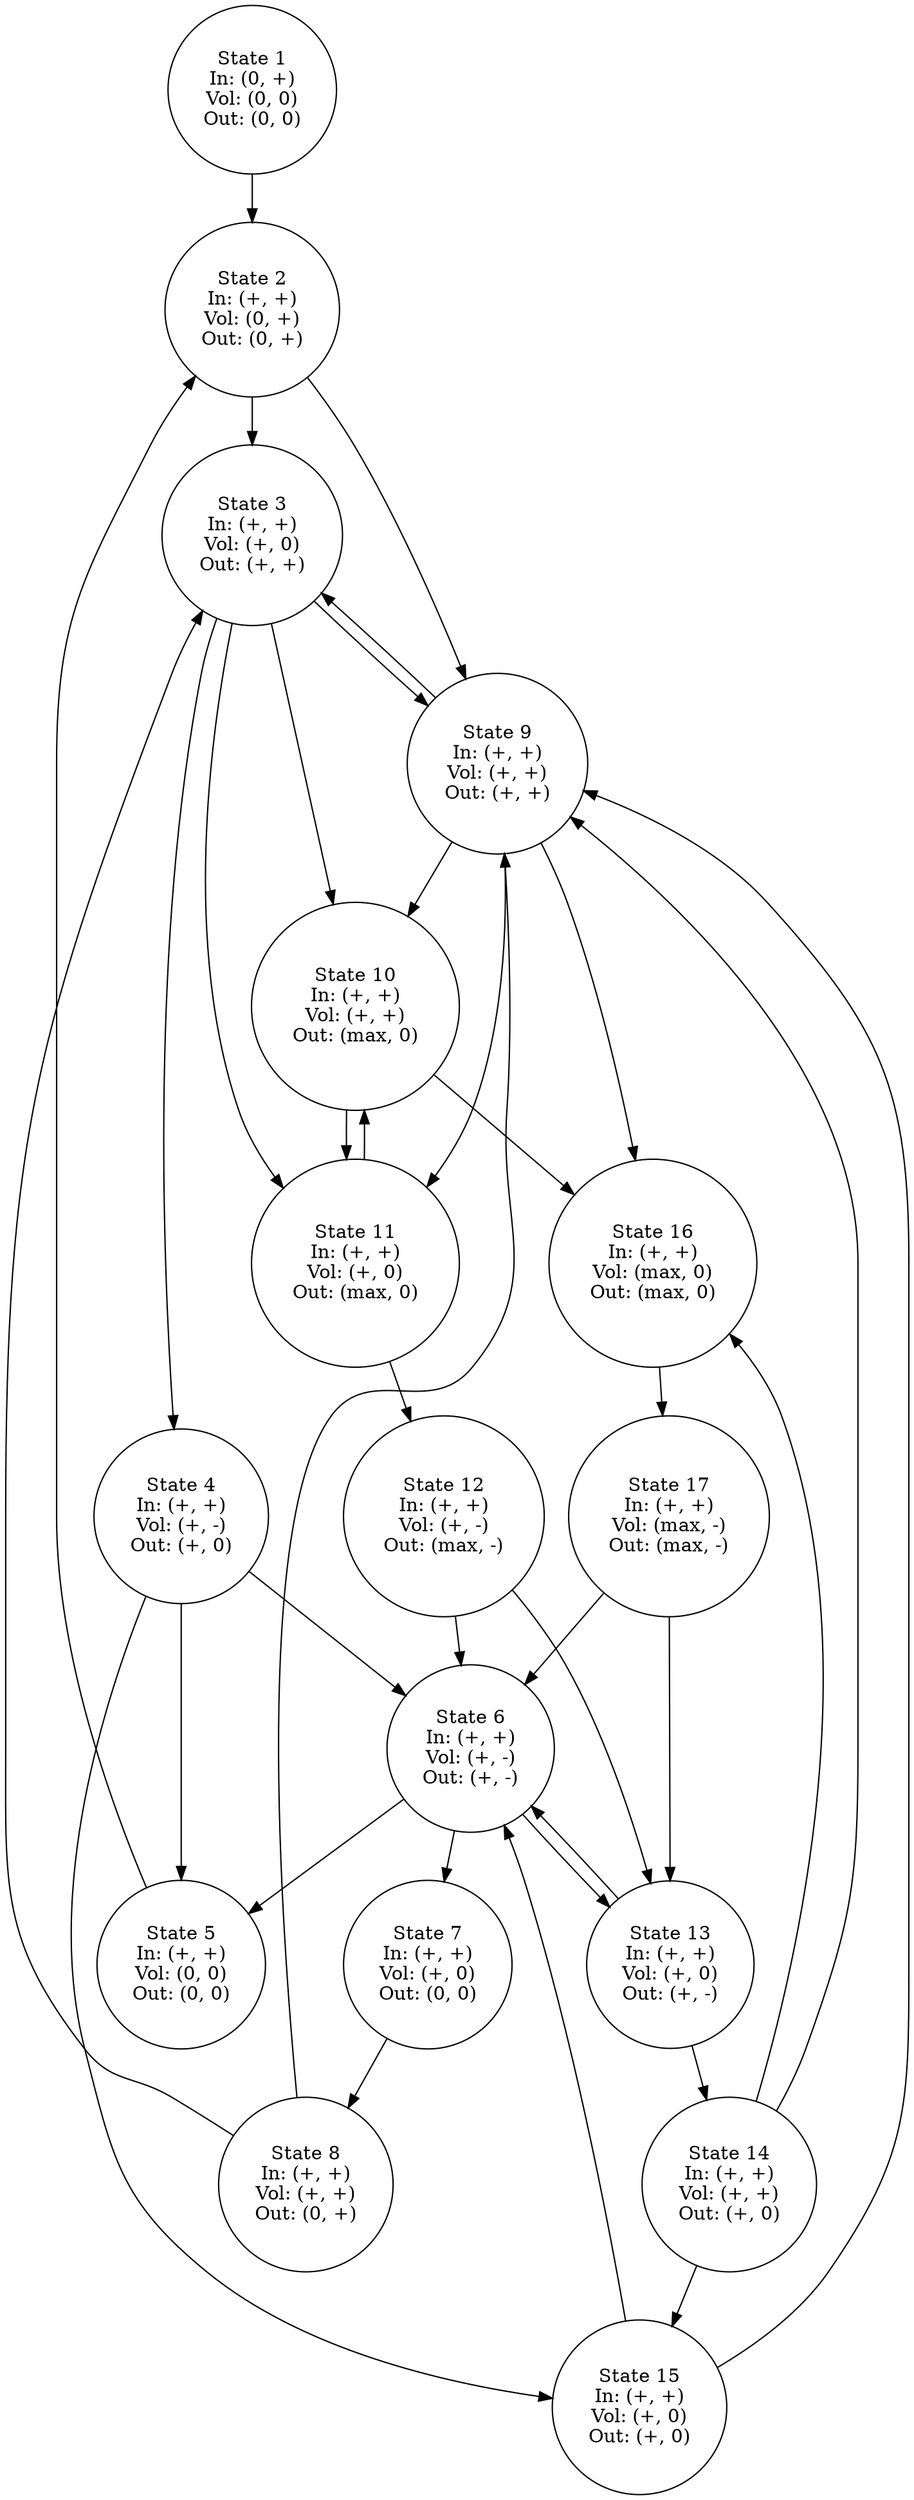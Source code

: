 strict digraph "" {
	graph [normalize=True,
		overlap=False,
		sep=1.2,
		smoothing=avg_dist,
		splines=True
	];
	node [label="\N",
		shape=circle
	];
	inflow_0_3_outflow_0_2_volume_0_2_	 [label="State 1
In: (0, +)
Vol: (0, 0)
Out: (0, 0)",
		tooltip="debugging_trace:
  correspondence_valid: true
  extreme_valid: true
  valid: true
derivatives:
- In will go up from 0
- Vol will \
stay at 0
- Out will stay at 0
state:
  inflow:
    derivative: POSITIVE
    magnitude: ZERO
  outflow:
    derivative: NEUTRAL
    \
magnitude: ZERO
  volume:
    derivative: NEUTRAL
    magnitude: ZERO
type: container
"];
	inflow_1_3_outflow_0_3_volume_0_3_	 [label="State 2
In: (+, +)
Vol: (0, +)
Out: (0, +)",
		tooltip="debugging_trace:
  correspondence_valid: true
  extreme_valid: true
  valid: true
derivatives:
- In may go up from +
- Vol will \
go up from 0
- Out will go up from 0
state:
  inflow:
    derivative: POSITIVE
    magnitude: PLUS
  outflow:
    derivative: POSITIVE
    \
magnitude: ZERO
  volume:
    derivative: POSITIVE
    magnitude: ZERO
type: container
"];
	inflow_0_3_outflow_0_2_volume_0_2_ -> inflow_1_3_outflow_0_3_volume_0_3_	 [tooltip="a:
  debugging_trace:
    correspondence_valid: true
    extreme_valid: true
    valid: true
  derivatives:
  - In will go up from \
0
  - Vol will stay at 0
  - Out will stay at 0
  state:
    inflow:
      derivative: POSITIVE
      magnitude: ZERO
    outflow:
      \
derivative: NEUTRAL
      magnitude: ZERO
    volume:
      derivative: NEUTRAL
      magnitude: ZERO
  type: container
b:
  debugging_\
trace:
    correspondence_valid: true
    extreme_valid: true
    valid: true
  derivatives:
  - In may go up from +
  - Vol will \
go up from 0
  - Out will go up from 0
  state:
    inflow:
      derivative: POSITIVE
      magnitude: PLUS
    outflow:
      \
derivative: POSITIVE
      magnitude: ZERO
    volume:
      derivative: POSITIVE
      magnitude: ZERO
  type: container
debugging_\
trace:
  continuous_valid: true
  derivative_valid: false
  magnitude_valid: true
  not_equal_valid: true
  point_range_valid: true
  \
transition_valid: true
"];
	inflow_1_3_outflow_1_3_volume_1_2_	 [label="State 3
In: (+, +)
Vol: (+, 0)
Out: (+, +)",
		tooltip="debugging_trace:
  correspondence_valid: true
  extreme_valid: true
  valid: true
derivatives:
- In may go up from +
- Vol will \
stay at +
- Out may go up from +
state:
  inflow:
    derivative: POSITIVE
    magnitude: PLUS
  outflow:
    derivative: POSITIVE
    \
magnitude: PLUS
  volume:
    derivative: NEUTRAL
    magnitude: PLUS
type: container
"];
	inflow_1_3_outflow_0_3_volume_0_3_ -> inflow_1_3_outflow_1_3_volume_1_2_	 [tooltip="a:
  debugging_trace:
    correspondence_valid: true
    extreme_valid: true
    valid: true
  derivatives:
  - In may go up from +
  \
- Vol will go up from 0
  - Out will go up from 0
  state:
    inflow:
      derivative: POSITIVE
      magnitude: PLUS
    outflow:
      \
derivative: POSITIVE
      magnitude: ZERO
    volume:
      derivative: POSITIVE
      magnitude: ZERO
  type: container
b:
  debugging_\
trace:
    correspondence_valid: true
    extreme_valid: true
    valid: true
  derivatives:
  - In may go up from +
  - Vol will \
stay at +
  - Out may go up from +
  state:
    inflow:
      derivative: POSITIVE
      magnitude: PLUS
    outflow:
      derivative: \
POSITIVE
      magnitude: PLUS
    volume:
      derivative: NEUTRAL
      magnitude: PLUS
  type: container
debugging_trace:
  \
continuous_valid: true
  derivative_valid: false
  magnitude_valid: true
  not_equal_valid: true
  point_range_valid: true
  transition_\
valid: true
"];
	inflow_1_3_outflow_1_3_volume_1_3_	 [label="State 9
In: (+, +)
Vol: (+, +)
Out: (+, +)",
		tooltip="debugging_trace:
  correspondence_valid: true
  extreme_valid: true
  valid: true
derivatives:
- In may go up from +
- Vol may go \
up from +
- Out may go up from +
state:
  inflow:
    derivative: POSITIVE
    magnitude: PLUS
  outflow:
    derivative: POSITIVE
    \
magnitude: PLUS
  volume:
    derivative: POSITIVE
    magnitude: PLUS
type: container
"];
	inflow_1_3_outflow_0_3_volume_0_3_ -> inflow_1_3_outflow_1_3_volume_1_3_	 [tooltip="a:
  debugging_trace:
    correspondence_valid: true
    extreme_valid: true
    valid: true
  derivatives:
  - In may go up from +
  \
- Vol will go up from 0
  - Out will go up from 0
  state:
    inflow:
      derivative: POSITIVE
      magnitude: PLUS
    outflow:
      \
derivative: POSITIVE
      magnitude: ZERO
    volume:
      derivative: POSITIVE
      magnitude: ZERO
  type: container
b:
  debugging_\
trace:
    correspondence_valid: true
    extreme_valid: true
    valid: true
  derivatives:
  - In may go up from +
  - Vol may \
go up from +
  - Out may go up from +
  state:
    inflow:
      derivative: POSITIVE
      magnitude: PLUS
    outflow:
      derivative: \
POSITIVE
      magnitude: PLUS
    volume:
      derivative: POSITIVE
      magnitude: PLUS
  type: container
debugging_trace:
  \
continuous_valid: true
  derivative_valid: true
  magnitude_valid: true
  not_equal_valid: true
  point_range_valid: true
  transition_\
valid: true
"];
	inflow_1_3_outflow_1_2_volume_1_1_	 [label="State 4
In: (+, +)
Vol: (+, -)
Out: (+, 0)",
		tooltip="debugging_trace:
  correspondence_valid: true
  extreme_valid: true
  valid: true
derivatives:
- In may go up from +
- Vol may go \
down from +
- Out will stay at +
state:
  inflow:
    derivative: POSITIVE
    magnitude: PLUS
  outflow:
    derivative: NEUTRAL
    \
magnitude: PLUS
  volume:
    derivative: NEGATIVE
    magnitude: PLUS
type: container
"];
	inflow_1_3_outflow_1_3_volume_1_2_ -> inflow_1_3_outflow_1_2_volume_1_1_	 [tooltip="a:
  debugging_trace:
    correspondence_valid: true
    extreme_valid: true
    valid: true
  derivatives:
  - In may go up from +
  \
- Vol will stay at +
  - Out may go up from +
  state:
    inflow:
      derivative: POSITIVE
      magnitude: PLUS
    outflow:
      \
derivative: POSITIVE
      magnitude: PLUS
    volume:
      derivative: NEUTRAL
      magnitude: PLUS
  type: container
b:
  debugging_\
trace:
    correspondence_valid: true
    extreme_valid: true
    valid: true
  derivatives:
  - In may go up from +
  - Vol may \
go down from +
  - Out will stay at +
  state:
    inflow:
      derivative: POSITIVE
      magnitude: PLUS
    outflow:
      derivative: \
NEUTRAL
      magnitude: PLUS
    volume:
      derivative: NEGATIVE
      magnitude: PLUS
  type: container
debugging_trace:
  \
continuous_valid: true
  derivative_valid: false
  magnitude_valid: true
  not_equal_valid: true
  point_range_valid: true
  transition_\
valid: true
"];
	inflow_1_3_outflow_1_3_volume_1_2_ -> inflow_1_3_outflow_1_3_volume_1_3_	 [tooltip="a:
  debugging_trace:
    correspondence_valid: true
    extreme_valid: true
    valid: true
  derivatives:
  - In may go up from +
  \
- Vol will stay at +
  - Out may go up from +
  state:
    inflow:
      derivative: POSITIVE
      magnitude: PLUS
    outflow:
      \
derivative: POSITIVE
      magnitude: PLUS
    volume:
      derivative: NEUTRAL
      magnitude: PLUS
  type: container
b:
  debugging_\
trace:
    correspondence_valid: true
    extreme_valid: true
    valid: true
  derivatives:
  - In may go up from +
  - Vol may \
go up from +
  - Out may go up from +
  state:
    inflow:
      derivative: POSITIVE
      magnitude: PLUS
    outflow:
      derivative: \
POSITIVE
      magnitude: PLUS
    volume:
      derivative: POSITIVE
      magnitude: PLUS
  type: container
debugging_trace:
  \
continuous_valid: true
  derivative_valid: true
  magnitude_valid: true
  not_equal_valid: true
  point_range_valid: true
  transition_\
valid: true
"];
	inflow_1_3_outflow_2_2_volume_1_3_	 [label="State 10
In: (+, +)
Vol: (+, +)
Out: (max, 0)",
		tooltip="debugging_trace:
  correspondence_valid: false
  extreme_valid: true
  valid: false
derivatives:
- In may go up from +
- Vol may \
go up from +
- Out will stay at max
state:
  inflow:
    derivative: POSITIVE
    magnitude: PLUS
  outflow:
    derivative: NEUTRAL
    \
magnitude: MAX
  volume:
    derivative: POSITIVE
    magnitude: PLUS
type: container
"];
	inflow_1_3_outflow_1_3_volume_1_2_ -> inflow_1_3_outflow_2_2_volume_1_3_	 [tooltip="a:
  debugging_trace:
    correspondence_valid: true
    extreme_valid: true
    valid: true
  derivatives:
  - In may go up from +
  \
- Vol will stay at +
  - Out may go up from +
  state:
    inflow:
      derivative: POSITIVE
      magnitude: PLUS
    outflow:
      \
derivative: POSITIVE
      magnitude: PLUS
    volume:
      derivative: NEUTRAL
      magnitude: PLUS
  type: container
b:
  debugging_\
trace:
    correspondence_valid: false
    extreme_valid: true
    valid: false
  derivatives:
  - In may go up from +
  - Vol may \
go up from +
  - Out will stay at max
  state:
    inflow:
      derivative: POSITIVE
      magnitude: PLUS
    outflow:
      derivative: \
NEUTRAL
      magnitude: MAX
    volume:
      derivative: POSITIVE
      magnitude: PLUS
  type: container
debugging_trace:
  continuous_\
valid: true
  derivative_valid: false
  magnitude_valid: true
  not_equal_valid: true
  point_range_valid: true
  transition_valid: \
true
"];
	inflow_1_3_outflow_2_2_volume_1_2_	 [label="State 11
In: (+, +)
Vol: (+, 0)
Out: (max, 0)",
		tooltip="debugging_trace:
  correspondence_valid: false
  extreme_valid: true
  valid: false
derivatives:
- In may go up from +
- Vol will \
stay at +
- Out will stay at max
state:
  inflow:
    derivative: POSITIVE
    magnitude: PLUS
  outflow:
    derivative: NEUTRAL
    \
magnitude: MAX
  volume:
    derivative: NEUTRAL
    magnitude: PLUS
type: container
"];
	inflow_1_3_outflow_1_3_volume_1_2_ -> inflow_1_3_outflow_2_2_volume_1_2_	 [tooltip="a:
  debugging_trace:
    correspondence_valid: true
    extreme_valid: true
    valid: true
  derivatives:
  - In may go up from +
  \
- Vol will stay at +
  - Out may go up from +
  state:
    inflow:
      derivative: POSITIVE
      magnitude: PLUS
    outflow:
      \
derivative: POSITIVE
      magnitude: PLUS
    volume:
      derivative: NEUTRAL
      magnitude: PLUS
  type: container
b:
  debugging_\
trace:
    correspondence_valid: false
    extreme_valid: true
    valid: false
  derivatives:
  - In may go up from +
  - Vol will \
stay at +
  - Out will stay at max
  state:
    inflow:
      derivative: POSITIVE
      magnitude: PLUS
    outflow:
      derivative: \
NEUTRAL
      magnitude: MAX
    volume:
      derivative: NEUTRAL
      magnitude: PLUS
  type: container
debugging_trace:
  continuous_\
valid: true
  derivative_valid: false
  magnitude_valid: true
  not_equal_valid: true
  point_range_valid: true
  transition_valid: \
true
"];
	inflow_1_3_outflow_0_2_volume_0_2_	 [label="State 5
In: (+, +)
Vol: (0, 0)
Out: (0, 0)",
		tooltip="debugging_trace:
  correspondence_valid: true
  extreme_valid: true
  valid: true
derivatives:
- In may go up from +
- Vol will \
stay at 0
- Out will stay at 0
state:
  inflow:
    derivative: POSITIVE
    magnitude: PLUS
  outflow:
    derivative: NEUTRAL
    \
magnitude: ZERO
  volume:
    derivative: NEUTRAL
    magnitude: ZERO
type: container
"];
	inflow_1_3_outflow_1_2_volume_1_1_ -> inflow_1_3_outflow_0_2_volume_0_2_	 [tooltip="a:
  debugging_trace:
    correspondence_valid: true
    extreme_valid: true
    valid: true
  derivatives:
  - In may go up from +
  \
- Vol may go down from +
  - Out will stay at +
  state:
    inflow:
      derivative: POSITIVE
      magnitude: PLUS
    outflow:
      \
derivative: NEUTRAL
      magnitude: PLUS
    volume:
      derivative: NEGATIVE
      magnitude: PLUS
  type: container
b:
  debugging_\
trace:
    correspondence_valid: true
    extreme_valid: true
    valid: true
  derivatives:
  - In may go up from +
  - Vol will \
stay at 0
  - Out will stay at 0
  state:
    inflow:
      derivative: POSITIVE
      magnitude: PLUS
    outflow:
      derivative: \
NEUTRAL
      magnitude: ZERO
    volume:
      derivative: NEUTRAL
      magnitude: ZERO
  type: container
debugging_trace:
  continuous_\
valid: true
  derivative_valid: true
  magnitude_valid: false
  not_equal_valid: true
  point_range_valid: true
  transition_valid: \
true
"];
	inflow_1_3_outflow_1_1_volume_1_1_	 [label="State 6
In: (+, +)
Vol: (+, -)
Out: (+, -)",
		tooltip="debugging_trace:
  correspondence_valid: true
  extreme_valid: true
  valid: true
derivatives:
- In may go up from +
- Vol may go \
down from +
- Out may go down from +
state:
  inflow:
    derivative: POSITIVE
    magnitude: PLUS
  outflow:
    derivative: NEGATIVE
    \
magnitude: PLUS
  volume:
    derivative: NEGATIVE
    magnitude: PLUS
type: container
"];
	inflow_1_3_outflow_1_2_volume_1_1_ -> inflow_1_3_outflow_1_1_volume_1_1_	 [tooltip="a:
  debugging_trace:
    correspondence_valid: true
    extreme_valid: true
    valid: true
  derivatives:
  - In may go up from +
  \
- Vol may go down from +
  - Out will stay at +
  state:
    inflow:
      derivative: POSITIVE
      magnitude: PLUS
    outflow:
      \
derivative: NEUTRAL
      magnitude: PLUS
    volume:
      derivative: NEGATIVE
      magnitude: PLUS
  type: container
b:
  debugging_\
trace:
    correspondence_valid: true
    extreme_valid: true
    valid: true
  derivatives:
  - In may go up from +
  - Vol may \
go down from +
  - Out may go down from +
  state:
    inflow:
      derivative: POSITIVE
      magnitude: PLUS
    outflow:
      \
derivative: NEGATIVE
      magnitude: PLUS
    volume:
      derivative: NEGATIVE
      magnitude: PLUS
  type: container
debugging_\
trace:
  continuous_valid: true
  derivative_valid: false
  magnitude_valid: true
  not_equal_valid: true
  point_range_valid: true
  \
transition_valid: true
"];
	inflow_1_3_outflow_1_2_volume_1_2_	 [label="State 15
In: (+, +)
Vol: (+, 0)
Out: (+, 0)",
		tooltip="debugging_trace:
  correspondence_valid: true
  extreme_valid: true
  valid: true
derivatives:
- In may go up from +
- Vol will \
stay at +
- Out will stay at +
state:
  inflow:
    derivative: POSITIVE
    magnitude: PLUS
  outflow:
    derivative: NEUTRAL
    \
magnitude: PLUS
  volume:
    derivative: NEUTRAL
    magnitude: PLUS
type: container
"];
	inflow_1_3_outflow_1_2_volume_1_1_ -> inflow_1_3_outflow_1_2_volume_1_2_	 [tooltip="a:
  debugging_trace:
    correspondence_valid: true
    extreme_valid: true
    valid: true
  derivatives:
  - In may go up from +
  \
- Vol may go down from +
  - Out will stay at +
  state:
    inflow:
      derivative: POSITIVE
      magnitude: PLUS
    outflow:
      \
derivative: NEUTRAL
      magnitude: PLUS
    volume:
      derivative: NEGATIVE
      magnitude: PLUS
  type: container
b:
  debugging_\
trace:
    correspondence_valid: true
    extreme_valid: true
    valid: true
  derivatives:
  - In may go up from +
  - Vol will \
stay at +
  - Out will stay at +
  state:
    inflow:
      derivative: POSITIVE
      magnitude: PLUS
    outflow:
      derivative: \
NEUTRAL
      magnitude: PLUS
    volume:
      derivative: NEUTRAL
      magnitude: PLUS
  type: container
debugging_trace:
  continuous_\
valid: true
  derivative_valid: true
  magnitude_valid: true
  not_equal_valid: true
  point_range_valid: true
  transition_valid: \
true
"];
	inflow_1_3_outflow_0_2_volume_0_2_ -> inflow_1_3_outflow_0_3_volume_0_3_	 [tooltip="a:
  debugging_trace:
    correspondence_valid: true
    extreme_valid: true
    valid: true
  derivatives:
  - In may go up from +
  \
- Vol will stay at 0
  - Out will stay at 0
  state:
    inflow:
      derivative: POSITIVE
      magnitude: PLUS
    outflow:
      \
derivative: NEUTRAL
      magnitude: ZERO
    volume:
      derivative: NEUTRAL
      magnitude: ZERO
  type: container
b:
  debugging_\
trace:
    correspondence_valid: true
    extreme_valid: true
    valid: true
  derivatives:
  - In may go up from +
  - Vol will \
go up from 0
  - Out will go up from 0
  state:
    inflow:
      derivative: POSITIVE
      magnitude: PLUS
    outflow:
      \
derivative: POSITIVE
      magnitude: ZERO
    volume:
      derivative: POSITIVE
      magnitude: ZERO
  type: container
debugging_\
trace:
  continuous_valid: true
  derivative_valid: false
  magnitude_valid: true
  not_equal_valid: true
  point_range_valid: true
  \
transition_valid: true
"];
	inflow_1_3_outflow_1_1_volume_1_1_ -> inflow_1_3_outflow_0_2_volume_0_2_	 [tooltip="a:
  debugging_trace:
    correspondence_valid: true
    extreme_valid: true
    valid: true
  derivatives:
  - In may go up from +
  \
- Vol may go down from +
  - Out may go down from +
  state:
    inflow:
      derivative: POSITIVE
      magnitude: PLUS
    outflow:
      \
derivative: NEGATIVE
      magnitude: PLUS
    volume:
      derivative: NEGATIVE
      magnitude: PLUS
  type: container
b:
  debugging_\
trace:
    correspondence_valid: true
    extreme_valid: true
    valid: true
  derivatives:
  - In may go up from +
  - Vol will \
stay at 0
  - Out will stay at 0
  state:
    inflow:
      derivative: POSITIVE
      magnitude: PLUS
    outflow:
      derivative: \
NEUTRAL
      magnitude: ZERO
    volume:
      derivative: NEUTRAL
      magnitude: ZERO
  type: container
debugging_trace:
  continuous_\
valid: true
  derivative_valid: false
  magnitude_valid: true
  not_equal_valid: true
  point_range_valid: true
  transition_valid: \
true
"];
	inflow_1_3_outflow_0_2_volume_1_2_	 [label="State 7
In: (+, +)
Vol: (+, 0)
Out: (0, 0)",
		tooltip="debugging_trace:
  correspondence_valid: false
  extreme_valid: true
  valid: false
derivatives:
- In may go up from +
- Vol will \
stay at +
- Out will stay at 0
state:
  inflow:
    derivative: POSITIVE
    magnitude: PLUS
  outflow:
    derivative: NEUTRAL
    \
magnitude: ZERO
  volume:
    derivative: NEUTRAL
    magnitude: PLUS
type: container
"];
	inflow_1_3_outflow_1_1_volume_1_1_ -> inflow_1_3_outflow_0_2_volume_1_2_	 [tooltip="a:
  debugging_trace:
    correspondence_valid: true
    extreme_valid: true
    valid: true
  derivatives:
  - In may go up from +
  \
- Vol may go down from +
  - Out may go down from +
  state:
    inflow:
      derivative: POSITIVE
      magnitude: PLUS
    outflow:
      \
derivative: NEGATIVE
      magnitude: PLUS
    volume:
      derivative: NEGATIVE
      magnitude: PLUS
  type: container
b:
  debugging_\
trace:
    correspondence_valid: false
    extreme_valid: true
    valid: false
  derivatives:
  - In may go up from +
  - Vol will \
stay at +
  - Out will stay at 0
  state:
    inflow:
      derivative: POSITIVE
      magnitude: PLUS
    outflow:
      derivative: \
NEUTRAL
      magnitude: ZERO
    volume:
      derivative: NEUTRAL
      magnitude: PLUS
  type: container
debugging_trace:
  continuous_\
valid: true
  derivative_valid: false
  magnitude_valid: true
  not_equal_valid: true
  point_range_valid: true
  transition_valid: \
true
"];
	inflow_1_3_outflow_1_1_volume_1_2_	 [label="State 13
In: (+, +)
Vol: (+, 0)
Out: (+, -)",
		tooltip="debugging_trace:
  correspondence_valid: true
  extreme_valid: true
  valid: true
derivatives:
- In may go up from +
- Vol will \
stay at +
- Out may go down from +
state:
  inflow:
    derivative: POSITIVE
    magnitude: PLUS
  outflow:
    derivative: NEGATIVE
    \
magnitude: PLUS
  volume:
    derivative: NEUTRAL
    magnitude: PLUS
type: container
"];
	inflow_1_3_outflow_1_1_volume_1_1_ -> inflow_1_3_outflow_1_1_volume_1_2_	 [tooltip="a:
  debugging_trace:
    correspondence_valid: true
    extreme_valid: true
    valid: true
  derivatives:
  - In may go up from +
  \
- Vol may go down from +
  - Out may go down from +
  state:
    inflow:
      derivative: POSITIVE
      magnitude: PLUS
    outflow:
      \
derivative: NEGATIVE
      magnitude: PLUS
    volume:
      derivative: NEGATIVE
      magnitude: PLUS
  type: container
b:
  debugging_\
trace:
    correspondence_valid: true
    extreme_valid: true
    valid: true
  derivatives:
  - In may go up from +
  - Vol will \
stay at +
  - Out may go down from +
  state:
    inflow:
      derivative: POSITIVE
      magnitude: PLUS
    outflow:
      derivative: \
NEGATIVE
      magnitude: PLUS
    volume:
      derivative: NEUTRAL
      magnitude: PLUS
  type: container
debugging_trace:
  \
continuous_valid: true
  derivative_valid: true
  magnitude_valid: true
  not_equal_valid: true
  point_range_valid: true
  transition_\
valid: true
"];
	inflow_1_3_outflow_0_3_volume_1_3_	 [label="State 8
In: (+, +)
Vol: (+, +)
Out: (0, +)",
		tooltip="debugging_trace:
  correspondence_valid: false
  extreme_valid: true
  valid: false
derivatives:
- In may go up from +
- Vol may \
go up from +
- Out will go up from 0
state:
  inflow:
    derivative: POSITIVE
    magnitude: PLUS
  outflow:
    derivative: POSITIVE
    \
magnitude: ZERO
  volume:
    derivative: POSITIVE
    magnitude: PLUS
type: container
"];
	inflow_1_3_outflow_0_2_volume_1_2_ -> inflow_1_3_outflow_0_3_volume_1_3_	 [tooltip="a:
  debugging_trace:
    correspondence_valid: false
    extreme_valid: true
    valid: false
  derivatives:
  - In may go up from +
  \
- Vol will stay at +
  - Out will stay at 0
  state:
    inflow:
      derivative: POSITIVE
      magnitude: PLUS
    outflow:
      \
derivative: NEUTRAL
      magnitude: ZERO
    volume:
      derivative: NEUTRAL
      magnitude: PLUS
  type: container
b:
  debugging_\
trace:
    correspondence_valid: false
    extreme_valid: true
    valid: false
  derivatives:
  - In may go up from +
  - Vol may \
go up from +
  - Out will go up from 0
  state:
    inflow:
      derivative: POSITIVE
      magnitude: PLUS
    outflow:
      \
derivative: POSITIVE
      magnitude: ZERO
    volume:
      derivative: POSITIVE
      magnitude: PLUS
  type: container
debugging_\
trace:
  continuous_valid: true
  derivative_valid: false
  magnitude_valid: true
  not_equal_valid: true
  point_range_valid: true
  \
transition_valid: true
"];
	inflow_1_3_outflow_0_3_volume_1_3_ -> inflow_1_3_outflow_1_3_volume_1_2_	 [tooltip="a:
  debugging_trace:
    correspondence_valid: false
    extreme_valid: true
    valid: false
  derivatives:
  - In may go up from +
  \
- Vol may go up from +
  - Out will go up from 0
  state:
    inflow:
      derivative: POSITIVE
      magnitude: PLUS
    outflow:
      \
derivative: POSITIVE
      magnitude: ZERO
    volume:
      derivative: POSITIVE
      magnitude: PLUS
  type: container
b:
  debugging_\
trace:
    correspondence_valid: true
    extreme_valid: true
    valid: true
  derivatives:
  - In may go up from +
  - Vol will \
stay at +
  - Out may go up from +
  state:
    inflow:
      derivative: POSITIVE
      magnitude: PLUS
    outflow:
      derivative: \
POSITIVE
      magnitude: PLUS
    volume:
      derivative: NEUTRAL
      magnitude: PLUS
  type: container
debugging_trace:
  \
continuous_valid: true
  derivative_valid: false
  magnitude_valid: true
  not_equal_valid: true
  point_range_valid: true
  transition_\
valid: true
"];
	inflow_1_3_outflow_0_3_volume_1_3_ -> inflow_1_3_outflow_1_3_volume_1_3_	 [tooltip="a:
  debugging_trace:
    correspondence_valid: false
    extreme_valid: true
    valid: false
  derivatives:
  - In may go up from +
  \
- Vol may go up from +
  - Out will go up from 0
  state:
    inflow:
      derivative: POSITIVE
      magnitude: PLUS
    outflow:
      \
derivative: POSITIVE
      magnitude: ZERO
    volume:
      derivative: POSITIVE
      magnitude: PLUS
  type: container
b:
  debugging_\
trace:
    correspondence_valid: true
    extreme_valid: true
    valid: true
  derivatives:
  - In may go up from +
  - Vol may \
go up from +
  - Out may go up from +
  state:
    inflow:
      derivative: POSITIVE
      magnitude: PLUS
    outflow:
      derivative: \
POSITIVE
      magnitude: PLUS
    volume:
      derivative: POSITIVE
      magnitude: PLUS
  type: container
debugging_trace:
  \
continuous_valid: true
  derivative_valid: true
  magnitude_valid: true
  not_equal_valid: true
  point_range_valid: true
  transition_\
valid: true
"];
	inflow_1_3_outflow_1_3_volume_1_3_ -> inflow_1_3_outflow_1_3_volume_1_2_	 [tooltip="a:
  debugging_trace:
    correspondence_valid: true
    extreme_valid: true
    valid: true
  derivatives:
  - In may go up from +
  \
- Vol may go up from +
  - Out may go up from +
  state:
    inflow:
      derivative: POSITIVE
      magnitude: PLUS
    outflow:
      \
derivative: POSITIVE
      magnitude: PLUS
    volume:
      derivative: POSITIVE
      magnitude: PLUS
  type: container
b:
  debugging_\
trace:
    correspondence_valid: true
    extreme_valid: true
    valid: true
  derivatives:
  - In may go up from +
  - Vol will \
stay at +
  - Out may go up from +
  state:
    inflow:
      derivative: POSITIVE
      magnitude: PLUS
    outflow:
      derivative: \
POSITIVE
      magnitude: PLUS
    volume:
      derivative: NEUTRAL
      magnitude: PLUS
  type: container
debugging_trace:
  \
continuous_valid: true
  derivative_valid: true
  magnitude_valid: true
  not_equal_valid: true
  point_range_valid: true
  transition_\
valid: true
"];
	inflow_1_3_outflow_1_3_volume_1_3_ -> inflow_1_3_outflow_2_2_volume_1_3_	 [tooltip="a:
  debugging_trace:
    correspondence_valid: true
    extreme_valid: true
    valid: true
  derivatives:
  - In may go up from +
  \
- Vol may go up from +
  - Out may go up from +
  state:
    inflow:
      derivative: POSITIVE
      magnitude: PLUS
    outflow:
      \
derivative: POSITIVE
      magnitude: PLUS
    volume:
      derivative: POSITIVE
      magnitude: PLUS
  type: container
b:
  debugging_\
trace:
    correspondence_valid: false
    extreme_valid: true
    valid: false
  derivatives:
  - In may go up from +
  - Vol may \
go up from +
  - Out will stay at max
  state:
    inflow:
      derivative: POSITIVE
      magnitude: PLUS
    outflow:
      derivative: \
NEUTRAL
      magnitude: MAX
    volume:
      derivative: POSITIVE
      magnitude: PLUS
  type: container
debugging_trace:
  continuous_\
valid: true
  derivative_valid: false
  magnitude_valid: true
  not_equal_valid: true
  point_range_valid: true
  transition_valid: \
true
"];
	inflow_1_3_outflow_1_3_volume_1_3_ -> inflow_1_3_outflow_2_2_volume_1_2_	 [tooltip="a:
  debugging_trace:
    correspondence_valid: true
    extreme_valid: true
    valid: true
  derivatives:
  - In may go up from +
  \
- Vol may go up from +
  - Out may go up from +
  state:
    inflow:
      derivative: POSITIVE
      magnitude: PLUS
    outflow:
      \
derivative: POSITIVE
      magnitude: PLUS
    volume:
      derivative: POSITIVE
      magnitude: PLUS
  type: container
b:
  debugging_\
trace:
    correspondence_valid: false
    extreme_valid: true
    valid: false
  derivatives:
  - In may go up from +
  - Vol will \
stay at +
  - Out will stay at max
  state:
    inflow:
      derivative: POSITIVE
      magnitude: PLUS
    outflow:
      derivative: \
NEUTRAL
      magnitude: MAX
    volume:
      derivative: NEUTRAL
      magnitude: PLUS
  type: container
debugging_trace:
  continuous_\
valid: true
  derivative_valid: false
  magnitude_valid: true
  not_equal_valid: true
  point_range_valid: true
  transition_valid: \
true
"];
	inflow_1_3_outflow_2_2_volume_2_2_	 [label="State 16
In: (+, +)
Vol: (max, 0)
Out: (max, 0)",
		tooltip="debugging_trace:
  correspondence_valid: true
  extreme_valid: true
  valid: true
derivatives:
- In may go up from +
- Vol will \
stay at max
- Out will stay at max
state:
  inflow:
    derivative: POSITIVE
    magnitude: PLUS
  outflow:
    derivative: NEUTRAL
    \
magnitude: MAX
  volume:
    derivative: NEUTRAL
    magnitude: MAX
type: container
"];
	inflow_1_3_outflow_1_3_volume_1_3_ -> inflow_1_3_outflow_2_2_volume_2_2_	 [tooltip="a:
  debugging_trace:
    correspondence_valid: true
    extreme_valid: true
    valid: true
  derivatives:
  - In may go up from +
  \
- Vol may go up from +
  - Out may go up from +
  state:
    inflow:
      derivative: POSITIVE
      magnitude: PLUS
    outflow:
      \
derivative: POSITIVE
      magnitude: PLUS
    volume:
      derivative: POSITIVE
      magnitude: PLUS
  type: container
b:
  debugging_\
trace:
    correspondence_valid: true
    extreme_valid: true
    valid: true
  derivatives:
  - In may go up from +
  - Vol will \
stay at max
  - Out will stay at max
  state:
    inflow:
      derivative: POSITIVE
      magnitude: PLUS
    outflow:
      derivative: \
NEUTRAL
      magnitude: MAX
    volume:
      derivative: NEUTRAL
      magnitude: MAX
  type: container
debugging_trace:
  continuous_\
valid: true
  derivative_valid: false
  magnitude_valid: true
  not_equal_valid: true
  point_range_valid: true
  transition_valid: \
true
"];
	inflow_1_3_outflow_2_2_volume_1_3_ -> inflow_1_3_outflow_2_2_volume_1_2_	 [tooltip="a:
  debugging_trace:
    correspondence_valid: false
    extreme_valid: true
    valid: false
  derivatives:
  - In may go up from +
  \
- Vol may go up from +
  - Out will stay at max
  state:
    inflow:
      derivative: POSITIVE
      magnitude: PLUS
    outflow:
      \
derivative: NEUTRAL
      magnitude: MAX
    volume:
      derivative: POSITIVE
      magnitude: PLUS
  type: container
b:
  debugging_\
trace:
    correspondence_valid: false
    extreme_valid: true
    valid: false
  derivatives:
  - In may go up from +
  - Vol will \
stay at +
  - Out will stay at max
  state:
    inflow:
      derivative: POSITIVE
      magnitude: PLUS
    outflow:
      derivative: \
NEUTRAL
      magnitude: MAX
    volume:
      derivative: NEUTRAL
      magnitude: PLUS
  type: container
debugging_trace:
  continuous_\
valid: true
  derivative_valid: true
  magnitude_valid: true
  not_equal_valid: true
  point_range_valid: true
  transition_valid: \
true
"];
	inflow_1_3_outflow_2_2_volume_1_3_ -> inflow_1_3_outflow_2_2_volume_2_2_	 [tooltip="a:
  debugging_trace:
    correspondence_valid: false
    extreme_valid: true
    valid: false
  derivatives:
  - In may go up from +
  \
- Vol may go up from +
  - Out will stay at max
  state:
    inflow:
      derivative: POSITIVE
      magnitude: PLUS
    outflow:
      \
derivative: NEUTRAL
      magnitude: MAX
    volume:
      derivative: POSITIVE
      magnitude: PLUS
  type: container
b:
  debugging_\
trace:
    correspondence_valid: true
    extreme_valid: true
    valid: true
  derivatives:
  - In may go up from +
  - Vol will \
stay at max
  - Out will stay at max
  state:
    inflow:
      derivative: POSITIVE
      magnitude: PLUS
    outflow:
      derivative: \
NEUTRAL
      magnitude: MAX
    volume:
      derivative: NEUTRAL
      magnitude: MAX
  type: container
debugging_trace:
  continuous_\
valid: true
  derivative_valid: true
  magnitude_valid: true
  not_equal_valid: true
  point_range_valid: true
  transition_valid: \
true
"];
	inflow_1_3_outflow_2_2_volume_1_2_ -> inflow_1_3_outflow_2_2_volume_1_3_	 [tooltip="a:
  debugging_trace:
    correspondence_valid: false
    extreme_valid: true
    valid: false
  derivatives:
  - In may go up from +
  \
- Vol will stay at +
  - Out will stay at max
  state:
    inflow:
      derivative: POSITIVE
      magnitude: PLUS
    outflow:
      \
derivative: NEUTRAL
      magnitude: MAX
    volume:
      derivative: NEUTRAL
      magnitude: PLUS
  type: container
b:
  debugging_\
trace:
    correspondence_valid: false
    extreme_valid: true
    valid: false
  derivatives:
  - In may go up from +
  - Vol may \
go up from +
  - Out will stay at max
  state:
    inflow:
      derivative: POSITIVE
      magnitude: PLUS
    outflow:
      derivative: \
NEUTRAL
      magnitude: MAX
    volume:
      derivative: POSITIVE
      magnitude: PLUS
  type: container
debugging_trace:
  continuous_\
valid: true
  derivative_valid: true
  magnitude_valid: true
  not_equal_valid: true
  point_range_valid: true
  transition_valid: \
true
"];
	inflow_1_3_outflow_2_1_volume_1_1_	 [label="State 12
In: (+, +)
Vol: (+, -)
Out: (max, -)",
		tooltip="debugging_trace:
  correspondence_valid: false
  extreme_valid: true
  valid: false
derivatives:
- In may go up from +
- Vol may \
go down from +
- Out will go down from max
state:
  inflow:
    derivative: POSITIVE
    magnitude: PLUS
  outflow:
    derivative: \
NEGATIVE
    magnitude: MAX
  volume:
    derivative: NEGATIVE
    magnitude: PLUS
type: container
"];
	inflow_1_3_outflow_2_2_volume_1_2_ -> inflow_1_3_outflow_2_1_volume_1_1_	 [tooltip="a:
  debugging_trace:
    correspondence_valid: false
    extreme_valid: true
    valid: false
  derivatives:
  - In may go up from +
  \
- Vol will stay at +
  - Out will stay at max
  state:
    inflow:
      derivative: POSITIVE
      magnitude: PLUS
    outflow:
      \
derivative: NEUTRAL
      magnitude: MAX
    volume:
      derivative: NEUTRAL
      magnitude: PLUS
  type: container
b:
  debugging_\
trace:
    correspondence_valid: false
    extreme_valid: true
    valid: false
  derivatives:
  - In may go up from +
  - Vol may \
go down from +
  - Out will go down from max
  state:
    inflow:
      derivative: POSITIVE
      magnitude: PLUS
    outflow:
      \
derivative: NEGATIVE
      magnitude: MAX
    volume:
      derivative: NEGATIVE
      magnitude: PLUS
  type: container
debugging_\
trace:
  continuous_valid: true
  derivative_valid: false
  magnitude_valid: true
  not_equal_valid: true
  point_range_valid: true
  \
transition_valid: true
"];
	inflow_1_3_outflow_2_1_volume_1_1_ -> inflow_1_3_outflow_1_1_volume_1_1_	 [tooltip="a:
  debugging_trace:
    correspondence_valid: false
    extreme_valid: true
    valid: false
  derivatives:
  - In may go up from +
  \
- Vol may go down from +
  - Out will go down from max
  state:
    inflow:
      derivative: POSITIVE
      magnitude: PLUS
    \
outflow:
      derivative: NEGATIVE
      magnitude: MAX
    volume:
      derivative: NEGATIVE
      magnitude: PLUS
  type: container
\
b:
  debugging_trace:
    correspondence_valid: true
    extreme_valid: true
    valid: true
  derivatives:
  - In may go up from +
  \
- Vol may go down from +
  - Out may go down from +
  state:
    inflow:
      derivative: POSITIVE
      magnitude: PLUS
    outflow:
      \
derivative: NEGATIVE
      magnitude: PLUS
    volume:
      derivative: NEGATIVE
      magnitude: PLUS
  type: container
debugging_\
trace:
  continuous_valid: true
  derivative_valid: true
  magnitude_valid: true
  not_equal_valid: true
  point_range_valid: true
  \
transition_valid: true
"];
	inflow_1_3_outflow_2_1_volume_1_1_ -> inflow_1_3_outflow_1_1_volume_1_2_	 [tooltip="a:
  debugging_trace:
    correspondence_valid: false
    extreme_valid: true
    valid: false
  derivatives:
  - In may go up from +
  \
- Vol may go down from +
  - Out will go down from max
  state:
    inflow:
      derivative: POSITIVE
      magnitude: PLUS
    \
outflow:
      derivative: NEGATIVE
      magnitude: MAX
    volume:
      derivative: NEGATIVE
      magnitude: PLUS
  type: container
\
b:
  debugging_trace:
    correspondence_valid: true
    extreme_valid: true
    valid: true
  derivatives:
  - In may go up from +
  \
- Vol will stay at +
  - Out may go down from +
  state:
    inflow:
      derivative: POSITIVE
      magnitude: PLUS
    outflow:
      \
derivative: NEGATIVE
      magnitude: PLUS
    volume:
      derivative: NEUTRAL
      magnitude: PLUS
  type: container
debugging_\
trace:
  continuous_valid: true
  derivative_valid: true
  magnitude_valid: true
  not_equal_valid: true
  point_range_valid: true
  \
transition_valid: true
"];
	inflow_1_3_outflow_1_1_volume_1_2_ -> inflow_1_3_outflow_1_1_volume_1_1_	 [tooltip="a:
  debugging_trace:
    correspondence_valid: true
    extreme_valid: true
    valid: true
  derivatives:
  - In may go up from +
  \
- Vol will stay at +
  - Out may go down from +
  state:
    inflow:
      derivative: POSITIVE
      magnitude: PLUS
    outflow:
      \
derivative: NEGATIVE
      magnitude: PLUS
    volume:
      derivative: NEUTRAL
      magnitude: PLUS
  type: container
b:
  debugging_\
trace:
    correspondence_valid: true
    extreme_valid: true
    valid: true
  derivatives:
  - In may go up from +
  - Vol may \
go down from +
  - Out may go down from +
  state:
    inflow:
      derivative: POSITIVE
      magnitude: PLUS
    outflow:
      \
derivative: NEGATIVE
      magnitude: PLUS
    volume:
      derivative: NEGATIVE
      magnitude: PLUS
  type: container
debugging_\
trace:
  continuous_valid: true
  derivative_valid: true
  magnitude_valid: true
  not_equal_valid: true
  point_range_valid: true
  \
transition_valid: true
"];
	inflow_1_3_outflow_1_2_volume_1_3_	 [label="State 14
In: (+, +)
Vol: (+, +)
Out: (+, 0)",
		tooltip="debugging_trace:
  correspondence_valid: true
  extreme_valid: true
  valid: true
derivatives:
- In may go up from +
- Vol may go \
up from +
- Out will stay at +
state:
  inflow:
    derivative: POSITIVE
    magnitude: PLUS
  outflow:
    derivative: NEUTRAL
    \
magnitude: PLUS
  volume:
    derivative: POSITIVE
    magnitude: PLUS
type: container
"];
	inflow_1_3_outflow_1_1_volume_1_2_ -> inflow_1_3_outflow_1_2_volume_1_3_	 [tooltip="a:
  debugging_trace:
    correspondence_valid: true
    extreme_valid: true
    valid: true
  derivatives:
  - In may go up from +
  \
- Vol will stay at +
  - Out may go down from +
  state:
    inflow:
      derivative: POSITIVE
      magnitude: PLUS
    outflow:
      \
derivative: NEGATIVE
      magnitude: PLUS
    volume:
      derivative: NEUTRAL
      magnitude: PLUS
  type: container
b:
  debugging_\
trace:
    correspondence_valid: true
    extreme_valid: true
    valid: true
  derivatives:
  - In may go up from +
  - Vol may \
go up from +
  - Out will stay at +
  state:
    inflow:
      derivative: POSITIVE
      magnitude: PLUS
    outflow:
      derivative: \
NEUTRAL
      magnitude: PLUS
    volume:
      derivative: POSITIVE
      magnitude: PLUS
  type: container
debugging_trace:
  \
continuous_valid: true
  derivative_valid: false
  magnitude_valid: true
  not_equal_valid: true
  point_range_valid: true
  transition_\
valid: true
"];
	inflow_1_3_outflow_1_2_volume_1_3_ -> inflow_1_3_outflow_1_3_volume_1_3_	 [tooltip="a:
  debugging_trace:
    correspondence_valid: true
    extreme_valid: true
    valid: true
  derivatives:
  - In may go up from +
  \
- Vol may go up from +
  - Out will stay at +
  state:
    inflow:
      derivative: POSITIVE
      magnitude: PLUS
    outflow:
      \
derivative: NEUTRAL
      magnitude: PLUS
    volume:
      derivative: POSITIVE
      magnitude: PLUS
  type: container
b:
  debugging_\
trace:
    correspondence_valid: true
    extreme_valid: true
    valid: true
  derivatives:
  - In may go up from +
  - Vol may \
go up from +
  - Out may go up from +
  state:
    inflow:
      derivative: POSITIVE
      magnitude: PLUS
    outflow:
      derivative: \
POSITIVE
      magnitude: PLUS
    volume:
      derivative: POSITIVE
      magnitude: PLUS
  type: container
debugging_trace:
  \
continuous_valid: true
  derivative_valid: false
  magnitude_valid: true
  not_equal_valid: true
  point_range_valid: true
  transition_\
valid: true
"];
	inflow_1_3_outflow_1_2_volume_1_3_ -> inflow_1_3_outflow_1_2_volume_1_2_	 [tooltip="a:
  debugging_trace:
    correspondence_valid: true
    extreme_valid: true
    valid: true
  derivatives:
  - In may go up from +
  \
- Vol may go up from +
  - Out will stay at +
  state:
    inflow:
      derivative: POSITIVE
      magnitude: PLUS
    outflow:
      \
derivative: NEUTRAL
      magnitude: PLUS
    volume:
      derivative: POSITIVE
      magnitude: PLUS
  type: container
b:
  debugging_\
trace:
    correspondence_valid: true
    extreme_valid: true
    valid: true
  derivatives:
  - In may go up from +
  - Vol will \
stay at +
  - Out will stay at +
  state:
    inflow:
      derivative: POSITIVE
      magnitude: PLUS
    outflow:
      derivative: \
NEUTRAL
      magnitude: PLUS
    volume:
      derivative: NEUTRAL
      magnitude: PLUS
  type: container
debugging_trace:
  continuous_\
valid: true
  derivative_valid: true
  magnitude_valid: true
  not_equal_valid: true
  point_range_valid: true
  transition_valid: \
true
"];
	inflow_1_3_outflow_1_2_volume_1_3_ -> inflow_1_3_outflow_2_2_volume_2_2_	 [tooltip="a:
  debugging_trace:
    correspondence_valid: true
    extreme_valid: true
    valid: true
  derivatives:
  - In may go up from +
  \
- Vol may go up from +
  - Out will stay at +
  state:
    inflow:
      derivative: POSITIVE
      magnitude: PLUS
    outflow:
      \
derivative: NEUTRAL
      magnitude: PLUS
    volume:
      derivative: POSITIVE
      magnitude: PLUS
  type: container
b:
  debugging_\
trace:
    correspondence_valid: true
    extreme_valid: true
    valid: true
  derivatives:
  - In may go up from +
  - Vol will \
stay at max
  - Out will stay at max
  state:
    inflow:
      derivative: POSITIVE
      magnitude: PLUS
    outflow:
      derivative: \
NEUTRAL
      magnitude: MAX
    volume:
      derivative: NEUTRAL
      magnitude: MAX
  type: container
debugging_trace:
  continuous_\
valid: true
  derivative_valid: true
  magnitude_valid: false
  not_equal_valid: true
  point_range_valid: true
  transition_valid: \
true
"];
	inflow_1_3_outflow_1_2_volume_1_2_ -> inflow_1_3_outflow_1_1_volume_1_1_	 [tooltip="a:
  debugging_trace:
    correspondence_valid: true
    extreme_valid: true
    valid: true
  derivatives:
  - In may go up from +
  \
- Vol will stay at +
  - Out will stay at +
  state:
    inflow:
      derivative: POSITIVE
      magnitude: PLUS
    outflow:
      \
derivative: NEUTRAL
      magnitude: PLUS
    volume:
      derivative: NEUTRAL
      magnitude: PLUS
  type: container
b:
  debugging_\
trace:
    correspondence_valid: true
    extreme_valid: true
    valid: true
  derivatives:
  - In may go up from +
  - Vol may \
go down from +
  - Out may go down from +
  state:
    inflow:
      derivative: POSITIVE
      magnitude: PLUS
    outflow:
      \
derivative: NEGATIVE
      magnitude: PLUS
    volume:
      derivative: NEGATIVE
      magnitude: PLUS
  type: container
debugging_\
trace:
  continuous_valid: true
  derivative_valid: false
  magnitude_valid: true
  not_equal_valid: true
  point_range_valid: true
  \
transition_valid: true
"];
	inflow_1_3_outflow_1_2_volume_1_2_ -> inflow_1_3_outflow_1_3_volume_1_3_	 [tooltip="a:
  debugging_trace:
    correspondence_valid: true
    extreme_valid: true
    valid: true
  derivatives:
  - In may go up from +
  \
- Vol will stay at +
  - Out will stay at +
  state:
    inflow:
      derivative: POSITIVE
      magnitude: PLUS
    outflow:
      \
derivative: NEUTRAL
      magnitude: PLUS
    volume:
      derivative: NEUTRAL
      magnitude: PLUS
  type: container
b:
  debugging_\
trace:
    correspondence_valid: true
    extreme_valid: true
    valid: true
  derivatives:
  - In may go up from +
  - Vol may \
go up from +
  - Out may go up from +
  state:
    inflow:
      derivative: POSITIVE
      magnitude: PLUS
    outflow:
      derivative: \
POSITIVE
      magnitude: PLUS
    volume:
      derivative: POSITIVE
      magnitude: PLUS
  type: container
debugging_trace:
  \
continuous_valid: true
  derivative_valid: false
  magnitude_valid: true
  not_equal_valid: true
  point_range_valid: true
  transition_\
valid: true
"];
	inflow_1_3_outflow_2_1_volume_2_1_	 [label="State 17
In: (+, +)
Vol: (max, -)
Out: (max, -)",
		tooltip="debugging_trace:
  correspondence_valid: true
  extreme_valid: true
  valid: true
derivatives:
- In may go up from +
- Vol will \
go down from max
- Out will go down from max
state:
  inflow:
    derivative: POSITIVE
    magnitude: PLUS
  outflow:
    derivative: \
NEGATIVE
    magnitude: MAX
  volume:
    derivative: NEGATIVE
    magnitude: MAX
type: container
"];
	inflow_1_3_outflow_2_2_volume_2_2_ -> inflow_1_3_outflow_2_1_volume_2_1_	 [tooltip="a:
  debugging_trace:
    correspondence_valid: true
    extreme_valid: true
    valid: true
  derivatives:
  - In may go up from +
  \
- Vol will stay at max
  - Out will stay at max
  state:
    inflow:
      derivative: POSITIVE
      magnitude: PLUS
    outflow:
      \
derivative: NEUTRAL
      magnitude: MAX
    volume:
      derivative: NEUTRAL
      magnitude: MAX
  type: container
b:
  debugging_\
trace:
    correspondence_valid: true
    extreme_valid: true
    valid: true
  derivatives:
  - In may go up from +
  - Vol will \
go down from max
  - Out will go down from max
  state:
    inflow:
      derivative: POSITIVE
      magnitude: PLUS
    outflow:
      \
derivative: NEGATIVE
      magnitude: MAX
    volume:
      derivative: NEGATIVE
      magnitude: MAX
  type: container
debugging_\
trace:
  continuous_valid: true
  derivative_valid: false
  magnitude_valid: true
  not_equal_valid: true
  point_range_valid: true
  \
transition_valid: true
"];
	inflow_1_3_outflow_2_1_volume_2_1_ -> inflow_1_3_outflow_1_1_volume_1_1_	 [tooltip="a:
  debugging_trace:
    correspondence_valid: true
    extreme_valid: true
    valid: true
  derivatives:
  - In may go up from +
  \
- Vol will go down from max
  - Out will go down from max
  state:
    inflow:
      derivative: POSITIVE
      magnitude: PLUS
    \
outflow:
      derivative: NEGATIVE
      magnitude: MAX
    volume:
      derivative: NEGATIVE
      magnitude: MAX
  type: container
\
b:
  debugging_trace:
    correspondence_valid: true
    extreme_valid: true
    valid: true
  derivatives:
  - In may go up from +
  \
- Vol may go down from +
  - Out may go down from +
  state:
    inflow:
      derivative: POSITIVE
      magnitude: PLUS
    outflow:
      \
derivative: NEGATIVE
      magnitude: PLUS
    volume:
      derivative: NEGATIVE
      magnitude: PLUS
  type: container
debugging_\
trace:
  continuous_valid: true
  derivative_valid: true
  magnitude_valid: true
  not_equal_valid: true
  point_range_valid: true
  \
transition_valid: true
"];
	inflow_1_3_outflow_2_1_volume_2_1_ -> inflow_1_3_outflow_1_1_volume_1_2_	 [tooltip="a:
  debugging_trace:
    correspondence_valid: true
    extreme_valid: true
    valid: true
  derivatives:
  - In may go up from +
  \
- Vol will go down from max
  - Out will go down from max
  state:
    inflow:
      derivative: POSITIVE
      magnitude: PLUS
    \
outflow:
      derivative: NEGATIVE
      magnitude: MAX
    volume:
      derivative: NEGATIVE
      magnitude: MAX
  type: container
\
b:
  debugging_trace:
    correspondence_valid: true
    extreme_valid: true
    valid: true
  derivatives:
  - In may go up from +
  \
- Vol will stay at +
  - Out may go down from +
  state:
    inflow:
      derivative: POSITIVE
      magnitude: PLUS
    outflow:
      \
derivative: NEGATIVE
      magnitude: PLUS
    volume:
      derivative: NEUTRAL
      magnitude: PLUS
  type: container
debugging_\
trace:
  continuous_valid: true
  derivative_valid: true
  magnitude_valid: true
  not_equal_valid: true
  point_range_valid: true
  \
transition_valid: true
"];
}
